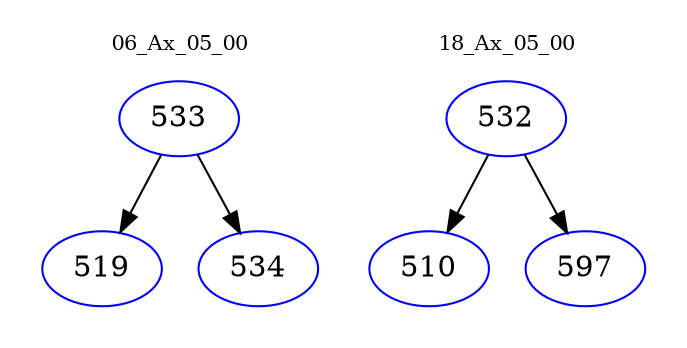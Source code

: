 digraph{
subgraph cluster_0 {
color = white
label = "06_Ax_05_00";
fontsize=10;
T0_533 [label="533", color="blue"]
T0_533 -> T0_519 [color="black"]
T0_519 [label="519", color="blue"]
T0_533 -> T0_534 [color="black"]
T0_534 [label="534", color="blue"]
}
subgraph cluster_1 {
color = white
label = "18_Ax_05_00";
fontsize=10;
T1_532 [label="532", color="blue"]
T1_532 -> T1_510 [color="black"]
T1_510 [label="510", color="blue"]
T1_532 -> T1_597 [color="black"]
T1_597 [label="597", color="blue"]
}
}
